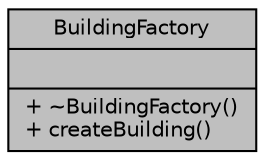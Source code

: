 digraph "BuildingFactory"
{
 // LATEX_PDF_SIZE
  edge [fontname="Helvetica",fontsize="10",labelfontname="Helvetica",labelfontsize="10"];
  node [fontname="Helvetica",fontsize="10",shape=record];
  Node1 [label="{BuildingFactory\n||+ ~BuildingFactory()\l+ createBuilding()\l}",height=0.2,width=0.4,color="black", fillcolor="grey75", style="filled", fontcolor="black",tooltip="Abstract factory class that defines interface for creating Building objects."];
}
